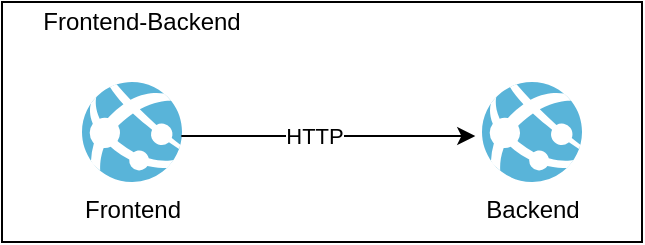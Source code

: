 <mxfile version="13.1.3">
    <diagram id="6hGFLwfOUW9BJ-s0fimq" name="Page-1">
        <mxGraphModel dx="896" dy="679" grid="1" gridSize="10" guides="1" tooltips="1" connect="1" arrows="1" fold="1" page="1" pageScale="1" pageWidth="827" pageHeight="1169" math="0" shadow="0">
            <root>
                <mxCell id="0"/>
                <mxCell id="1" parent="0"/>
                <mxCell id="6" value="" style="rounded=0;whiteSpace=wrap;html=1;" vertex="1" parent="1">
                    <mxGeometry width="320" height="120" as="geometry"/>
                </mxCell>
                <mxCell id="2" value="Frontend" style="aspect=fixed;html=1;points=[];align=center;image;fontSize=12;image=img/lib/mscae/App_Services.svg;" parent="1" vertex="1">
                    <mxGeometry x="40" y="40" width="50" height="50" as="geometry"/>
                </mxCell>
                <mxCell id="3" value="Backend" style="aspect=fixed;html=1;points=[];align=center;image;fontSize=12;image=img/lib/mscae/App_Services.svg;" parent="1" vertex="1">
                    <mxGeometry x="240" y="40" width="50" height="50" as="geometry"/>
                </mxCell>
                <mxCell id="4" value="" style="endArrow=classic;html=1;exitX=0.993;exitY=0.54;exitDx=0;exitDy=0;exitPerimeter=0;entryX=-0.067;entryY=0.54;entryDx=0;entryDy=0;entryPerimeter=0;" parent="1" source="2" target="3" edge="1">
                    <mxGeometry width="50" height="50" relative="1" as="geometry">
                        <mxPoint x="200" y="230" as="sourcePoint"/>
                        <mxPoint x="250" y="180" as="targetPoint"/>
                    </mxGeometry>
                </mxCell>
                <mxCell id="5" value="HTTP" style="edgeLabel;html=1;align=center;verticalAlign=middle;resizable=0;points=[];" parent="4" vertex="1" connectable="0">
                    <mxGeometry x="-0.102" relative="1" as="geometry">
                        <mxPoint as="offset"/>
                    </mxGeometry>
                </mxCell>
                <mxCell id="7" value="Frontend-Backend" style="text;html=1;strokeColor=none;fillColor=none;align=center;verticalAlign=middle;whiteSpace=wrap;rounded=0;" vertex="1" parent="1">
                    <mxGeometry width="140" height="20" as="geometry"/>
                </mxCell>
            </root>
        </mxGraphModel>
    </diagram>
</mxfile>